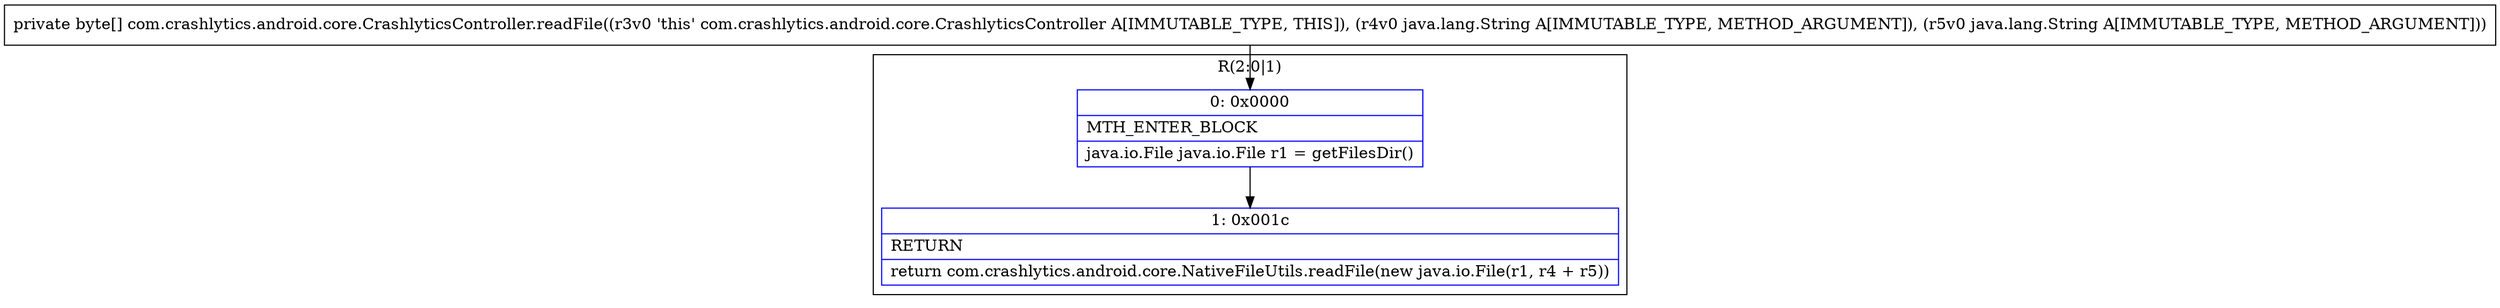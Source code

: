 digraph "CFG forcom.crashlytics.android.core.CrashlyticsController.readFile(Ljava\/lang\/String;Ljava\/lang\/String;)[B" {
subgraph cluster_Region_1025762140 {
label = "R(2:0|1)";
node [shape=record,color=blue];
Node_0 [shape=record,label="{0\:\ 0x0000|MTH_ENTER_BLOCK\l|java.io.File java.io.File r1 = getFilesDir()\l}"];
Node_1 [shape=record,label="{1\:\ 0x001c|RETURN\l|return com.crashlytics.android.core.NativeFileUtils.readFile(new java.io.File(r1, r4 + r5))\l}"];
}
MethodNode[shape=record,label="{private byte[] com.crashlytics.android.core.CrashlyticsController.readFile((r3v0 'this' com.crashlytics.android.core.CrashlyticsController A[IMMUTABLE_TYPE, THIS]), (r4v0 java.lang.String A[IMMUTABLE_TYPE, METHOD_ARGUMENT]), (r5v0 java.lang.String A[IMMUTABLE_TYPE, METHOD_ARGUMENT])) }"];
MethodNode -> Node_0;
Node_0 -> Node_1;
}

